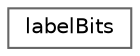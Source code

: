 digraph "Graphical Class Hierarchy"
{
 // LATEX_PDF_SIZE
  bgcolor="transparent";
  edge [fontname=Helvetica,fontsize=10,labelfontname=Helvetica,labelfontsize=10];
  node [fontname=Helvetica,fontsize=10,shape=box,height=0.2,width=0.4];
  rankdir="LR";
  Node0 [id="Node000000",label="labelBits",height=0.2,width=0.4,color="grey40", fillcolor="white", style="filled",URL="$classFoam_1_1labelBits.html",tooltip="A 29bits (or 61bits) integer label with 3bits direction (eg, octant) packed into single label."];
}
